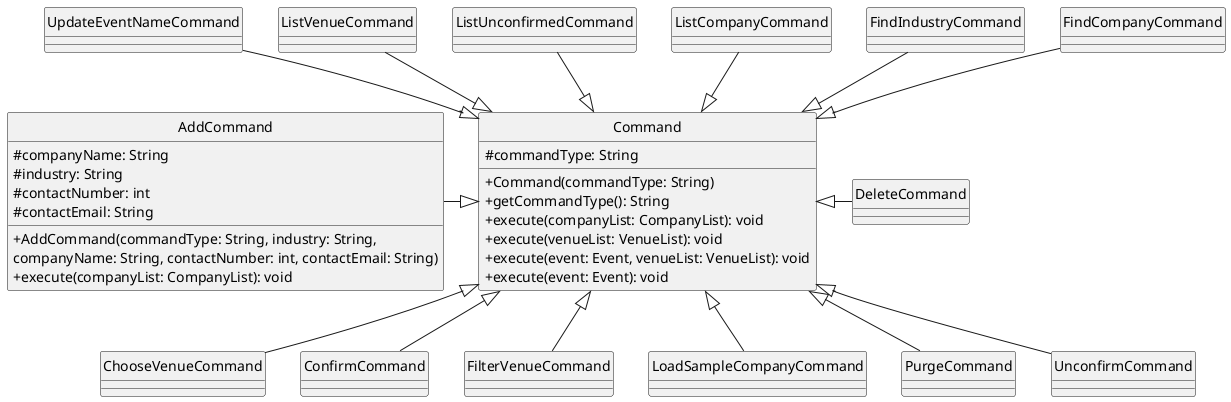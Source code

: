 @startuml
'https://plantuml.com/class-diagram

hide circle
skinparam classAttributeIconSize 0

Command <|-l- AddCommand
Command <|-- ChooseVenueCommand
Command <|-- ConfirmCommand
Command <|-r- DeleteCommand
Command <|-- FilterVenueCommand
Command <|-u- FindCompanyCommand
Command <|-u- FindIndustryCommand
Command <|-u- ListCompanyCommand
Command <|-u- ListUnconfirmedCommand
Command <|-u- ListVenueCommand
Command <|-- LoadSampleCompanyCommand
Command <|-- PurgeCommand
Command <|-- UnconfirmCommand
Command <|-u- UpdateEventNameCommand

class Command{
#commandType: String
+Command(commandType: String)
+getCommandType(): String
+execute(companyList: CompanyList): void
+execute(venueList: VenueList): void
+execute(event: Event, venueList: VenueList): void
+execute(event: Event): void
}


class AddCommand {
#companyName: String
#industry: String
#contactNumber: int
#contactEmail: String
+AddCommand(commandType: String, industry: String,
companyName: String, contactNumber: int, contactEmail: String)
+execute(companyList: CompanyList): void
}

class ChooseVenueCommand {}
class ConfirmCommand {}
class DeleteCommand {}
class FilterVenueCommand {}
class FindCompanyCommand {}
class FindIndustryCommand {}
class ListCompanyCommand {}
class ListUnconfirmedCommand {}
class ListVenueCommand {}
class LoadSampleCompanyCommand {}
class PurgeCommand {}
class UnconfirmCommand {}
class UpdateEventNameCommand {}



@enduml